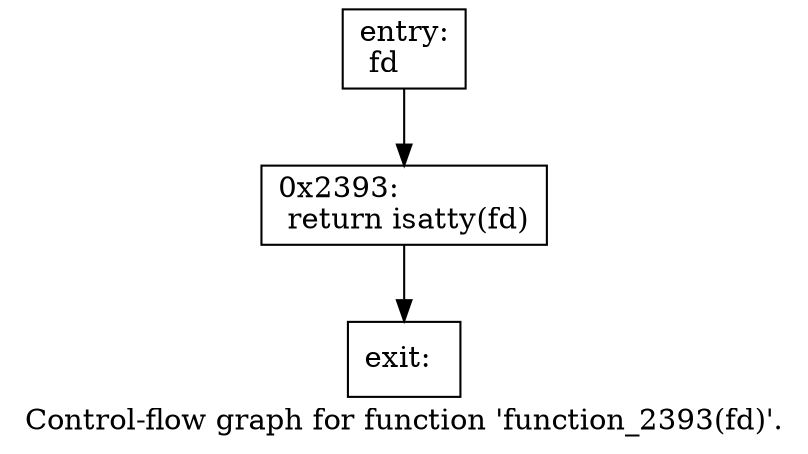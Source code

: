 digraph "Control-flow graph for function 'function_2393(fd)'." {
  label="Control-flow graph for function 'function_2393(fd)'.";
  node [shape=record];

  Node07710478 [label="{entry:\l  fd\l}"];
  Node07710478 -> Node07710508;
  Node07710508 [label="{0x2393:\l  return isatty(fd)\l}"];
  Node07710508 -> Node07710628;
  Node07710628 [label="{exit:\l}"];

}
